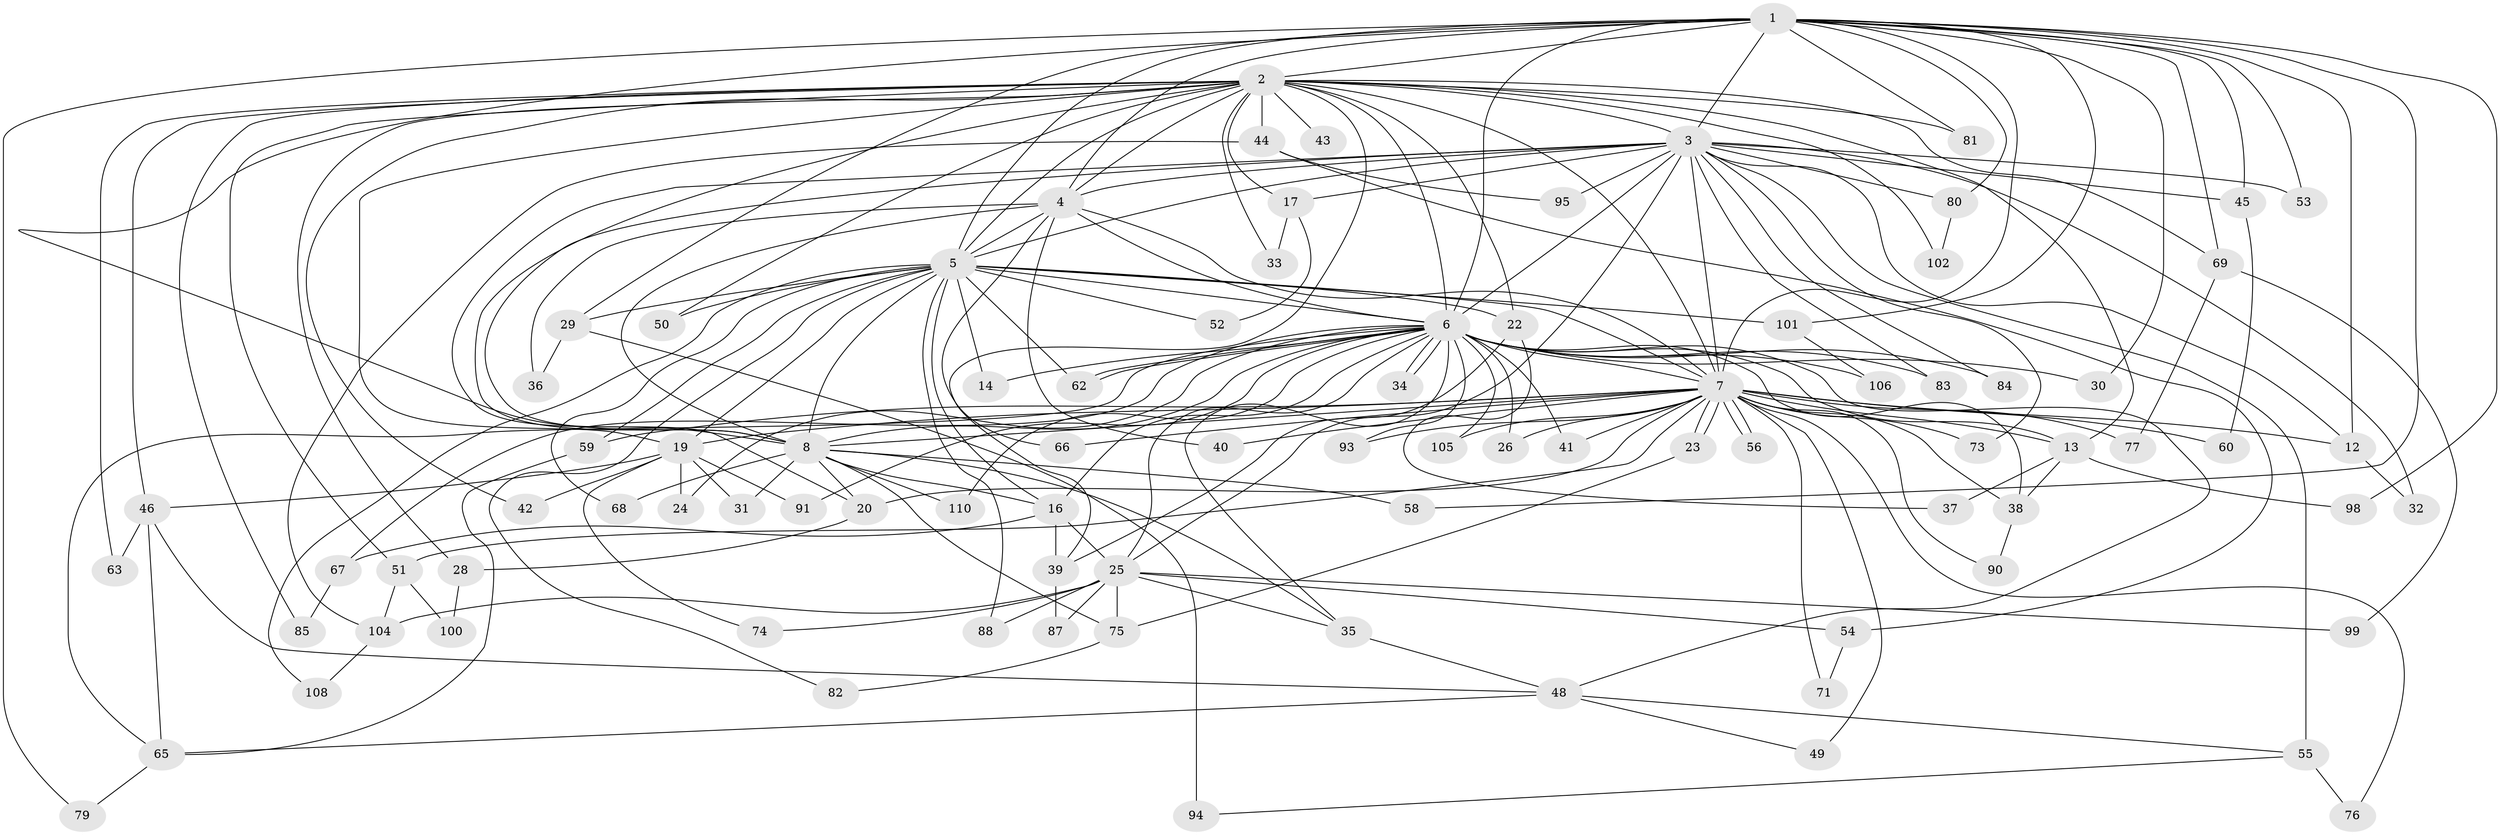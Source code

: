 // original degree distribution, {19: 0.009009009009009009, 21: 0.009009009009009009, 18: 0.018018018018018018, 12: 0.009009009009009009, 24: 0.009009009009009009, 35: 0.009009009009009009, 34: 0.009009009009009009, 17: 0.009009009009009009, 14: 0.009009009009009009, 5: 0.04504504504504504, 3: 0.15315315315315314, 6: 0.036036036036036036, 2: 0.5585585585585585, 4: 0.0990990990990991, 7: 0.018018018018018018}
// Generated by graph-tools (version 1.1) at 2025/41/03/06/25 10:41:34]
// undirected, 88 vertices, 201 edges
graph export_dot {
graph [start="1"]
  node [color=gray90,style=filled];
  1 [super="+11"];
  2 [super="+9"];
  3 [super="+10"];
  4;
  5 [super="+15"];
  6 [super="+97"];
  7 [super="+57"];
  8 [super="+70"];
  12 [super="+18"];
  13 [super="+64"];
  14;
  16 [super="+103"];
  17;
  19 [super="+21"];
  20 [super="+111"];
  22;
  23;
  24;
  25 [super="+27"];
  26;
  28;
  29 [super="+96"];
  30;
  31;
  32;
  33;
  34;
  35 [super="+47"];
  36;
  37;
  38;
  39 [super="+92"];
  40;
  41;
  42;
  43;
  44;
  45;
  46 [super="+89"];
  48 [super="+61"];
  49;
  50;
  51;
  52;
  53;
  54;
  55 [super="+72"];
  56;
  58;
  59;
  60;
  62 [super="+86"];
  63;
  65 [super="+78"];
  66;
  67;
  68;
  69;
  71;
  73;
  74;
  75 [super="+109"];
  76;
  77;
  79;
  80;
  81;
  82;
  83;
  84;
  85;
  87;
  88;
  90;
  91;
  93;
  94;
  95;
  98;
  99;
  100;
  101;
  102;
  104 [super="+107"];
  105;
  106;
  108;
  110;
  1 -- 2 [weight=2];
  1 -- 3 [weight=2];
  1 -- 4;
  1 -- 5;
  1 -- 6 [weight=2];
  1 -- 7;
  1 -- 8;
  1 -- 12;
  1 -- 29;
  1 -- 45;
  1 -- 53;
  1 -- 69;
  1 -- 80;
  1 -- 81;
  1 -- 98;
  1 -- 101;
  1 -- 58;
  1 -- 30;
  1 -- 79;
  2 -- 3 [weight=4];
  2 -- 4 [weight=2];
  2 -- 5 [weight=2];
  2 -- 6 [weight=2];
  2 -- 7 [weight=2];
  2 -- 8 [weight=2];
  2 -- 17;
  2 -- 22;
  2 -- 28;
  2 -- 42;
  2 -- 44 [weight=2];
  2 -- 46;
  2 -- 50;
  2 -- 63;
  2 -- 85;
  2 -- 102;
  2 -- 33;
  2 -- 69;
  2 -- 43;
  2 -- 13;
  2 -- 81;
  2 -- 51;
  2 -- 39;
  2 -- 19;
  3 -- 4 [weight=2];
  3 -- 5 [weight=2];
  3 -- 6 [weight=2];
  3 -- 7 [weight=2];
  3 -- 8 [weight=2];
  3 -- 17;
  3 -- 45;
  3 -- 55 [weight=2];
  3 -- 73;
  3 -- 80;
  3 -- 83;
  3 -- 95;
  3 -- 32;
  3 -- 20;
  3 -- 53;
  3 -- 84;
  3 -- 25;
  3 -- 12;
  4 -- 5;
  4 -- 6;
  4 -- 7;
  4 -- 8;
  4 -- 36;
  4 -- 40;
  4 -- 66;
  5 -- 6;
  5 -- 7 [weight=2];
  5 -- 8 [weight=2];
  5 -- 14;
  5 -- 16;
  5 -- 19;
  5 -- 22;
  5 -- 50;
  5 -- 52;
  5 -- 59;
  5 -- 68;
  5 -- 82;
  5 -- 88;
  5 -- 101;
  5 -- 108;
  5 -- 29;
  5 -- 62;
  6 -- 7 [weight=2];
  6 -- 8;
  6 -- 14;
  6 -- 24;
  6 -- 25;
  6 -- 26;
  6 -- 30;
  6 -- 34;
  6 -- 34;
  6 -- 35;
  6 -- 38;
  6 -- 41;
  6 -- 48;
  6 -- 62;
  6 -- 62;
  6 -- 65;
  6 -- 67;
  6 -- 83;
  6 -- 84;
  6 -- 91;
  6 -- 93;
  6 -- 105;
  6 -- 106;
  6 -- 110;
  6 -- 13;
  6 -- 16;
  7 -- 8;
  7 -- 12;
  7 -- 13;
  7 -- 19;
  7 -- 23;
  7 -- 23;
  7 -- 26;
  7 -- 38;
  7 -- 40;
  7 -- 41;
  7 -- 49;
  7 -- 51;
  7 -- 56;
  7 -- 56;
  7 -- 60;
  7 -- 66;
  7 -- 71;
  7 -- 73;
  7 -- 76;
  7 -- 77;
  7 -- 90;
  7 -- 93;
  7 -- 105;
  7 -- 59;
  7 -- 20;
  8 -- 16;
  8 -- 20;
  8 -- 31;
  8 -- 35;
  8 -- 58;
  8 -- 68;
  8 -- 110;
  8 -- 75;
  12 -- 32;
  13 -- 37;
  13 -- 98;
  13 -- 38;
  16 -- 39;
  16 -- 67;
  16 -- 25;
  17 -- 33;
  17 -- 52;
  19 -- 31;
  19 -- 42;
  19 -- 46;
  19 -- 74;
  19 -- 24;
  19 -- 91;
  20 -- 28;
  22 -- 37;
  22 -- 39;
  23 -- 75;
  25 -- 75;
  25 -- 87;
  25 -- 35;
  25 -- 99;
  25 -- 54;
  25 -- 88;
  25 -- 74;
  25 -- 104;
  28 -- 100;
  29 -- 36;
  29 -- 94 [weight=2];
  35 -- 48;
  38 -- 90;
  39 -- 87;
  44 -- 54;
  44 -- 95;
  44 -- 104;
  45 -- 60;
  46 -- 48;
  46 -- 63;
  46 -- 65;
  48 -- 49;
  48 -- 55;
  48 -- 65;
  51 -- 100;
  51 -- 104;
  54 -- 71;
  55 -- 76;
  55 -- 94;
  59 -- 65;
  65 -- 79;
  67 -- 85;
  69 -- 77;
  69 -- 99;
  75 -- 82;
  80 -- 102;
  101 -- 106;
  104 -- 108;
}
